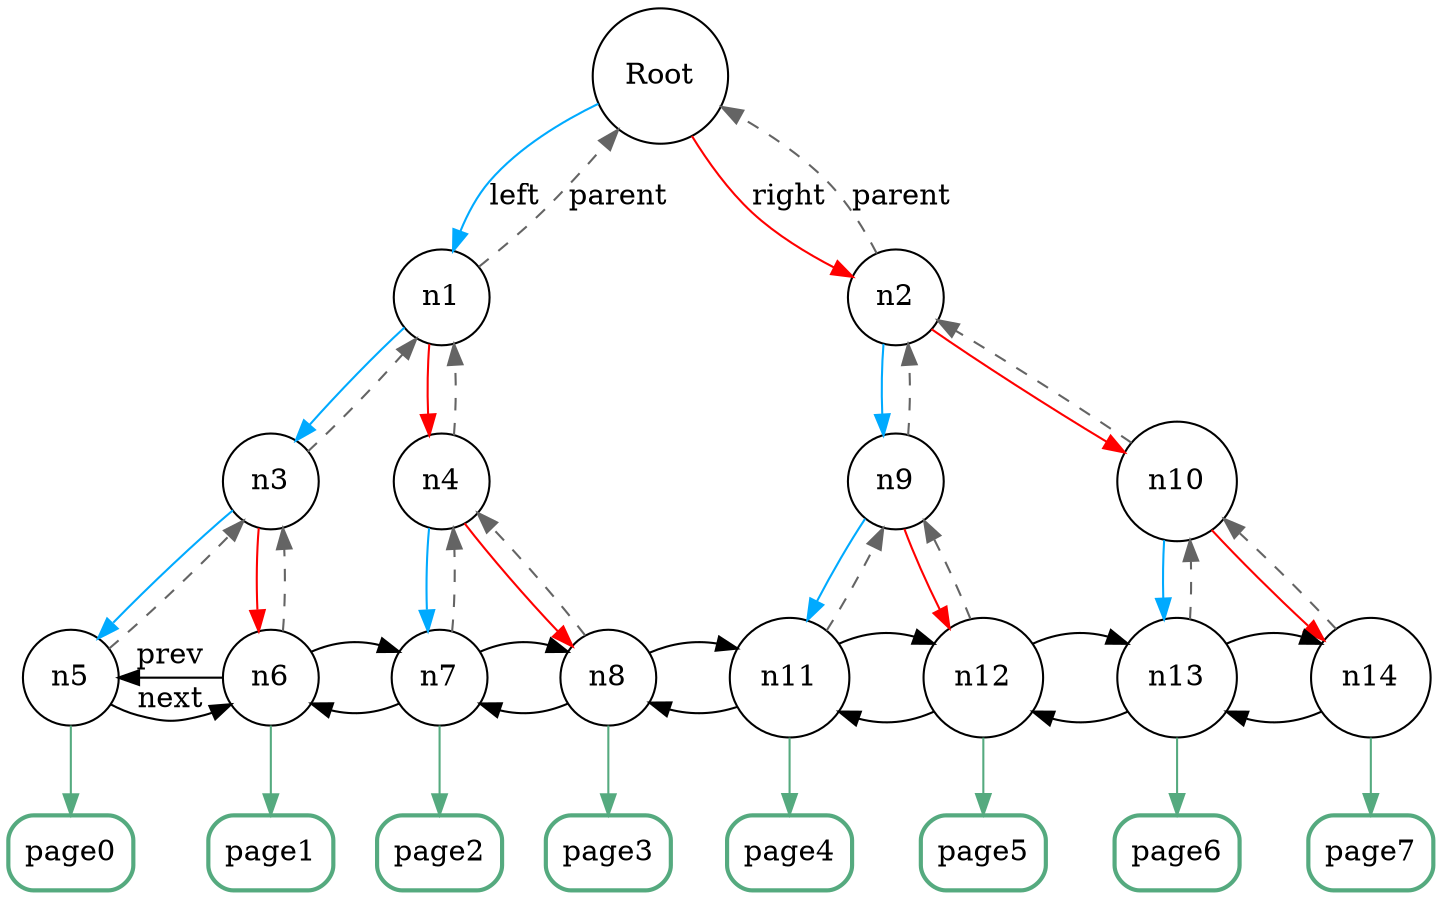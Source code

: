  digraph mapped_file {

 	node [shape="circle" color="#000000"  penwidth=1 ]

	// parent -> left child
	edge [color="#00aaff" style=solid]
	Root -> n1 [label=left]
	n1 -> n3
	n3 -> n5
	n4 -> n7
	n2 -> n9
	n9 -> n11
	n10 -> n13

	// parent -> right child
	edge [color="#ff0000" style=solid ]
	Root -> n2 [label=right]
	n1 -> n4    // [label=right]
	n3 -> n6    // [label=right]
	n4 -> n8    // [label=right]
	n2 -> n10   // [label=right]
	n9 -> n12   // [label=right]
	n10 -> n14  // [label=right]

	// children -> parent
	edge [color="#646464" style=dashed]
	{n1, n2} -> Root  [label=parent ]
	{n3 n4} -> n1
	{n5, n6} -> n3
	{n7 n8} -> n4
	{n9 n10} -> n2
	{n11, n12} -> n9
	{n13 n14} -> n10

	// leaf <-> leaf ... <-> leaf
	edge [color="#000000" style=solid ]

	n5 -> n6 [constraint=false label="next"]
	n6 -> n5 [constraint=false label="prev"]

	n7-> n6 [constraint=false]
	n6 -> n7 [constraint=false]

	n8 -> n7 [constraint=false]
	n7 -> n8 [constraint=false]

	n11 -> n8 [constraint=false]
	n8 -> n11 [constraint=false]

	n12 -> n11 [constraint=false]
	n11 -> n12 [constraint=false]

	n13 -> n12 [constraint=false]
	n12 -> n13 [constraint=false]

	n14 -> n13 [constraint=false]
	n13 -> n14 [constraint=false]

   node [shape="Mrecord" color="#55aa7f"  penwidth=2 ]
   edge [color="#55aa7f"]

	n5  -> page0
	n6  -> page1
	n7  -> page2
	n8  -> page3
	n11 -> page4
	n12 -> page5
	n13 -> page6
	n14 -> page7
}